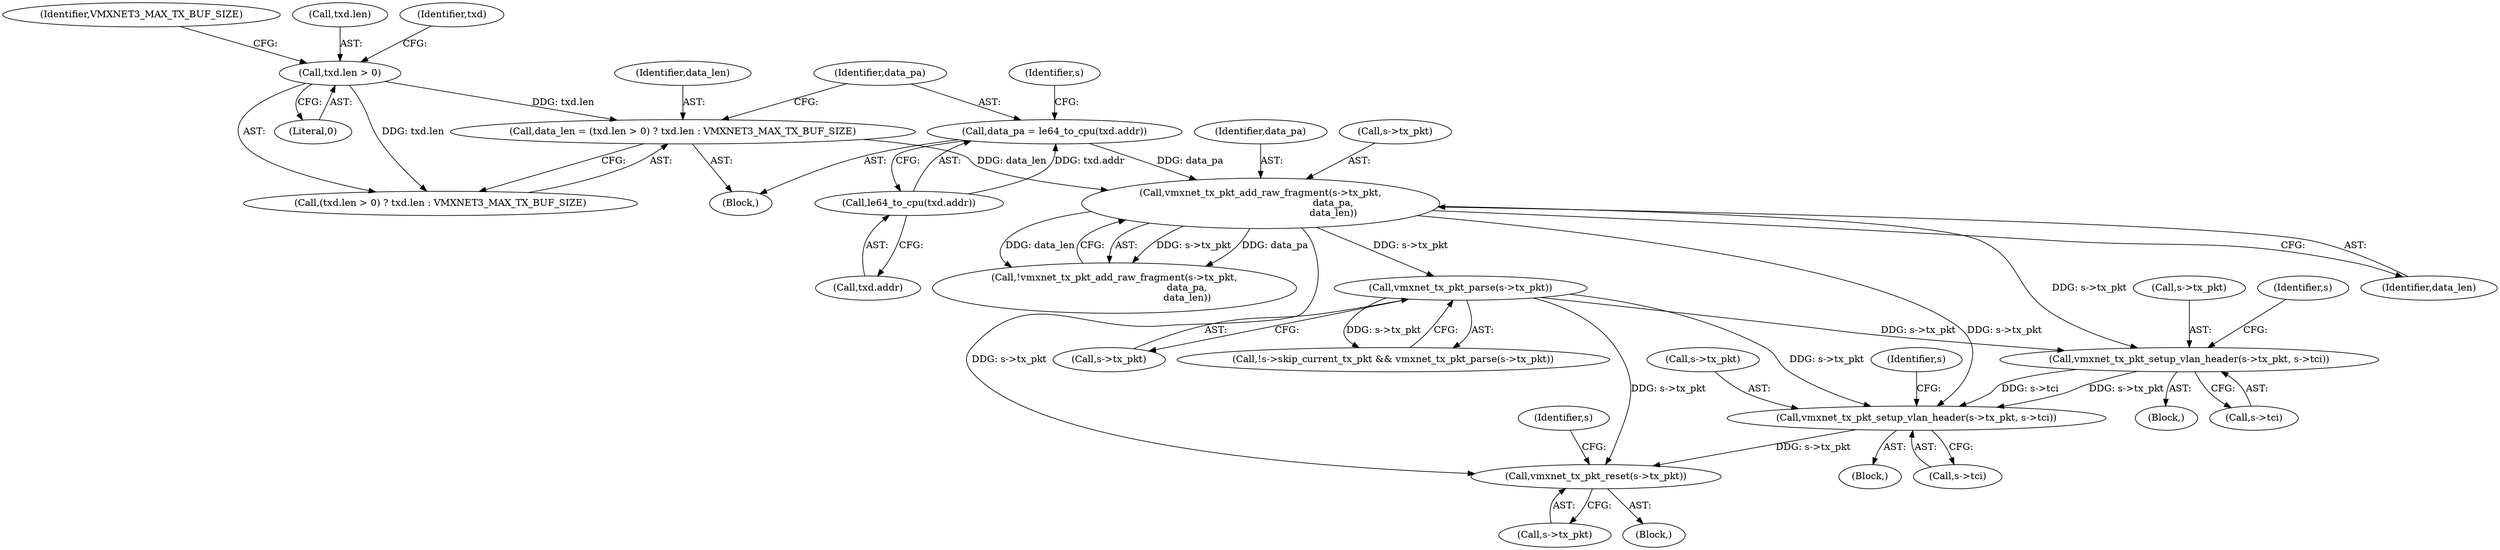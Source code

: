 digraph "0_qemu_a7278b36fcab9af469563bd7b9dadebe2ae25e48@pointer" {
"1000197" [label="(Call,vmxnet_tx_pkt_setup_vlan_header(s->tx_pkt, s->tci))"];
"1000187" [label="(Call,vmxnet_tx_pkt_parse(s->tx_pkt))"];
"1000150" [label="(Call,vmxnet_tx_pkt_add_raw_fragment(s->tx_pkt,\n                                                data_pa,\n                                                data_len))"];
"1000142" [label="(Call,data_pa = le64_to_cpu(txd.addr))"];
"1000144" [label="(Call,le64_to_cpu(txd.addr))"];
"1000130" [label="(Call,data_len = (txd.len > 0) ? txd.len : VMXNET3_MAX_TX_BUF_SIZE)"];
"1000133" [label="(Call,txd.len > 0)"];
"1000204" [label="(Call,vmxnet_tx_pkt_setup_vlan_header(s->tx_pkt, s->tci))"];
"1000234" [label="(Call,vmxnet_tx_pkt_reset(s->tx_pkt))"];
"1000204" [label="(Call,vmxnet_tx_pkt_setup_vlan_header(s->tx_pkt, s->tci))"];
"1000143" [label="(Identifier,data_pa)"];
"1000133" [label="(Call,txd.len > 0)"];
"1000137" [label="(Literal,0)"];
"1000150" [label="(Call,vmxnet_tx_pkt_add_raw_fragment(s->tx_pkt,\n                                                data_pa,\n                                                data_len))"];
"1000141" [label="(Identifier,VMXNET3_MAX_TX_BUF_SIZE)"];
"1000134" [label="(Call,txd.len)"];
"1000155" [label="(Identifier,data_len)"];
"1000152" [label="(Identifier,s)"];
"1000212" [label="(Identifier,s)"];
"1000182" [label="(Call,!s->skip_current_tx_pkt && vmxnet_tx_pkt_parse(s->tx_pkt))"];
"1000198" [label="(Call,s->tx_pkt)"];
"1000142" [label="(Call,data_pa = le64_to_cpu(txd.addr))"];
"1000191" [label="(Block,)"];
"1000187" [label="(Call,vmxnet_tx_pkt_parse(s->tx_pkt))"];
"1000129" [label="(Block,)"];
"1000145" [label="(Call,txd.addr)"];
"1000234" [label="(Call,vmxnet_tx_pkt_reset(s->tx_pkt))"];
"1000197" [label="(Call,vmxnet_tx_pkt_setup_vlan_header(s->tx_pkt, s->tci))"];
"1000130" [label="(Call,data_len = (txd.len > 0) ? txd.len : VMXNET3_MAX_TX_BUF_SIZE)"];
"1000144" [label="(Call,le64_to_cpu(txd.addr))"];
"1000205" [label="(Call,s->tx_pkt)"];
"1000201" [label="(Call,s->tci)"];
"1000235" [label="(Call,s->tx_pkt)"];
"1000139" [label="(Identifier,txd)"];
"1000206" [label="(Identifier,s)"];
"1000196" [label="(Block,)"];
"1000149" [label="(Call,!vmxnet_tx_pkt_add_raw_fragment(s->tx_pkt,\n                                                data_pa,\n                                                data_len))"];
"1000113" [label="(Identifier,s)"];
"1000109" [label="(Block,)"];
"1000132" [label="(Call,(txd.len > 0) ? txd.len : VMXNET3_MAX_TX_BUF_SIZE)"];
"1000154" [label="(Identifier,data_pa)"];
"1000188" [label="(Call,s->tx_pkt)"];
"1000208" [label="(Call,s->tci)"];
"1000131" [label="(Identifier,data_len)"];
"1000151" [label="(Call,s->tx_pkt)"];
"1000197" -> "1000196"  [label="AST: "];
"1000197" -> "1000201"  [label="CFG: "];
"1000198" -> "1000197"  [label="AST: "];
"1000201" -> "1000197"  [label="AST: "];
"1000206" -> "1000197"  [label="CFG: "];
"1000187" -> "1000197"  [label="DDG: s->tx_pkt"];
"1000150" -> "1000197"  [label="DDG: s->tx_pkt"];
"1000197" -> "1000204"  [label="DDG: s->tx_pkt"];
"1000197" -> "1000204"  [label="DDG: s->tci"];
"1000187" -> "1000182"  [label="AST: "];
"1000187" -> "1000188"  [label="CFG: "];
"1000188" -> "1000187"  [label="AST: "];
"1000182" -> "1000187"  [label="CFG: "];
"1000187" -> "1000182"  [label="DDG: s->tx_pkt"];
"1000150" -> "1000187"  [label="DDG: s->tx_pkt"];
"1000187" -> "1000204"  [label="DDG: s->tx_pkt"];
"1000187" -> "1000234"  [label="DDG: s->tx_pkt"];
"1000150" -> "1000149"  [label="AST: "];
"1000150" -> "1000155"  [label="CFG: "];
"1000151" -> "1000150"  [label="AST: "];
"1000154" -> "1000150"  [label="AST: "];
"1000155" -> "1000150"  [label="AST: "];
"1000149" -> "1000150"  [label="CFG: "];
"1000150" -> "1000149"  [label="DDG: s->tx_pkt"];
"1000150" -> "1000149"  [label="DDG: data_pa"];
"1000150" -> "1000149"  [label="DDG: data_len"];
"1000142" -> "1000150"  [label="DDG: data_pa"];
"1000130" -> "1000150"  [label="DDG: data_len"];
"1000150" -> "1000204"  [label="DDG: s->tx_pkt"];
"1000150" -> "1000234"  [label="DDG: s->tx_pkt"];
"1000142" -> "1000129"  [label="AST: "];
"1000142" -> "1000144"  [label="CFG: "];
"1000143" -> "1000142"  [label="AST: "];
"1000144" -> "1000142"  [label="AST: "];
"1000152" -> "1000142"  [label="CFG: "];
"1000144" -> "1000142"  [label="DDG: txd.addr"];
"1000144" -> "1000145"  [label="CFG: "];
"1000145" -> "1000144"  [label="AST: "];
"1000130" -> "1000129"  [label="AST: "];
"1000130" -> "1000132"  [label="CFG: "];
"1000131" -> "1000130"  [label="AST: "];
"1000132" -> "1000130"  [label="AST: "];
"1000143" -> "1000130"  [label="CFG: "];
"1000133" -> "1000130"  [label="DDG: txd.len"];
"1000133" -> "1000132"  [label="AST: "];
"1000133" -> "1000137"  [label="CFG: "];
"1000134" -> "1000133"  [label="AST: "];
"1000137" -> "1000133"  [label="AST: "];
"1000139" -> "1000133"  [label="CFG: "];
"1000141" -> "1000133"  [label="CFG: "];
"1000133" -> "1000132"  [label="DDG: txd.len"];
"1000204" -> "1000191"  [label="AST: "];
"1000204" -> "1000208"  [label="CFG: "];
"1000205" -> "1000204"  [label="AST: "];
"1000208" -> "1000204"  [label="AST: "];
"1000212" -> "1000204"  [label="CFG: "];
"1000204" -> "1000234"  [label="DDG: s->tx_pkt"];
"1000234" -> "1000109"  [label="AST: "];
"1000234" -> "1000235"  [label="CFG: "];
"1000235" -> "1000234"  [label="AST: "];
"1000113" -> "1000234"  [label="CFG: "];
}
